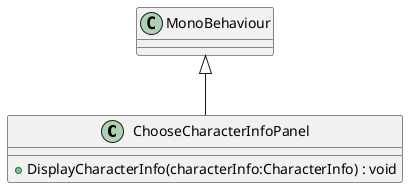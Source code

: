 @startuml
class ChooseCharacterInfoPanel {
    + DisplayCharacterInfo(characterInfo:CharacterInfo) : void
}
MonoBehaviour <|-- ChooseCharacterInfoPanel
@enduml
